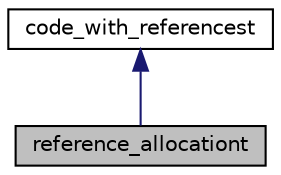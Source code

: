 digraph "reference_allocationt"
{
 // LATEX_PDF_SIZE
  bgcolor="transparent";
  edge [fontname="Helvetica",fontsize="10",labelfontname="Helvetica",labelfontsize="10"];
  node [fontname="Helvetica",fontsize="10",shape=record];
  Node1 [label="reference_allocationt",height=0.2,width=0.4,color="black", fillcolor="grey75", style="filled", fontcolor="black",tooltip="Allocation code which contains a reference."];
  Node2 -> Node1 [dir="back",color="midnightblue",fontsize="10",style="solid",fontname="Helvetica"];
  Node2 [label="code_with_referencest",height=0.2,width=0.4,color="black",URL="$classcode__with__referencest.html",tooltip="Base class for code which can contain references which can get replaced before generating actual code..."];
}
